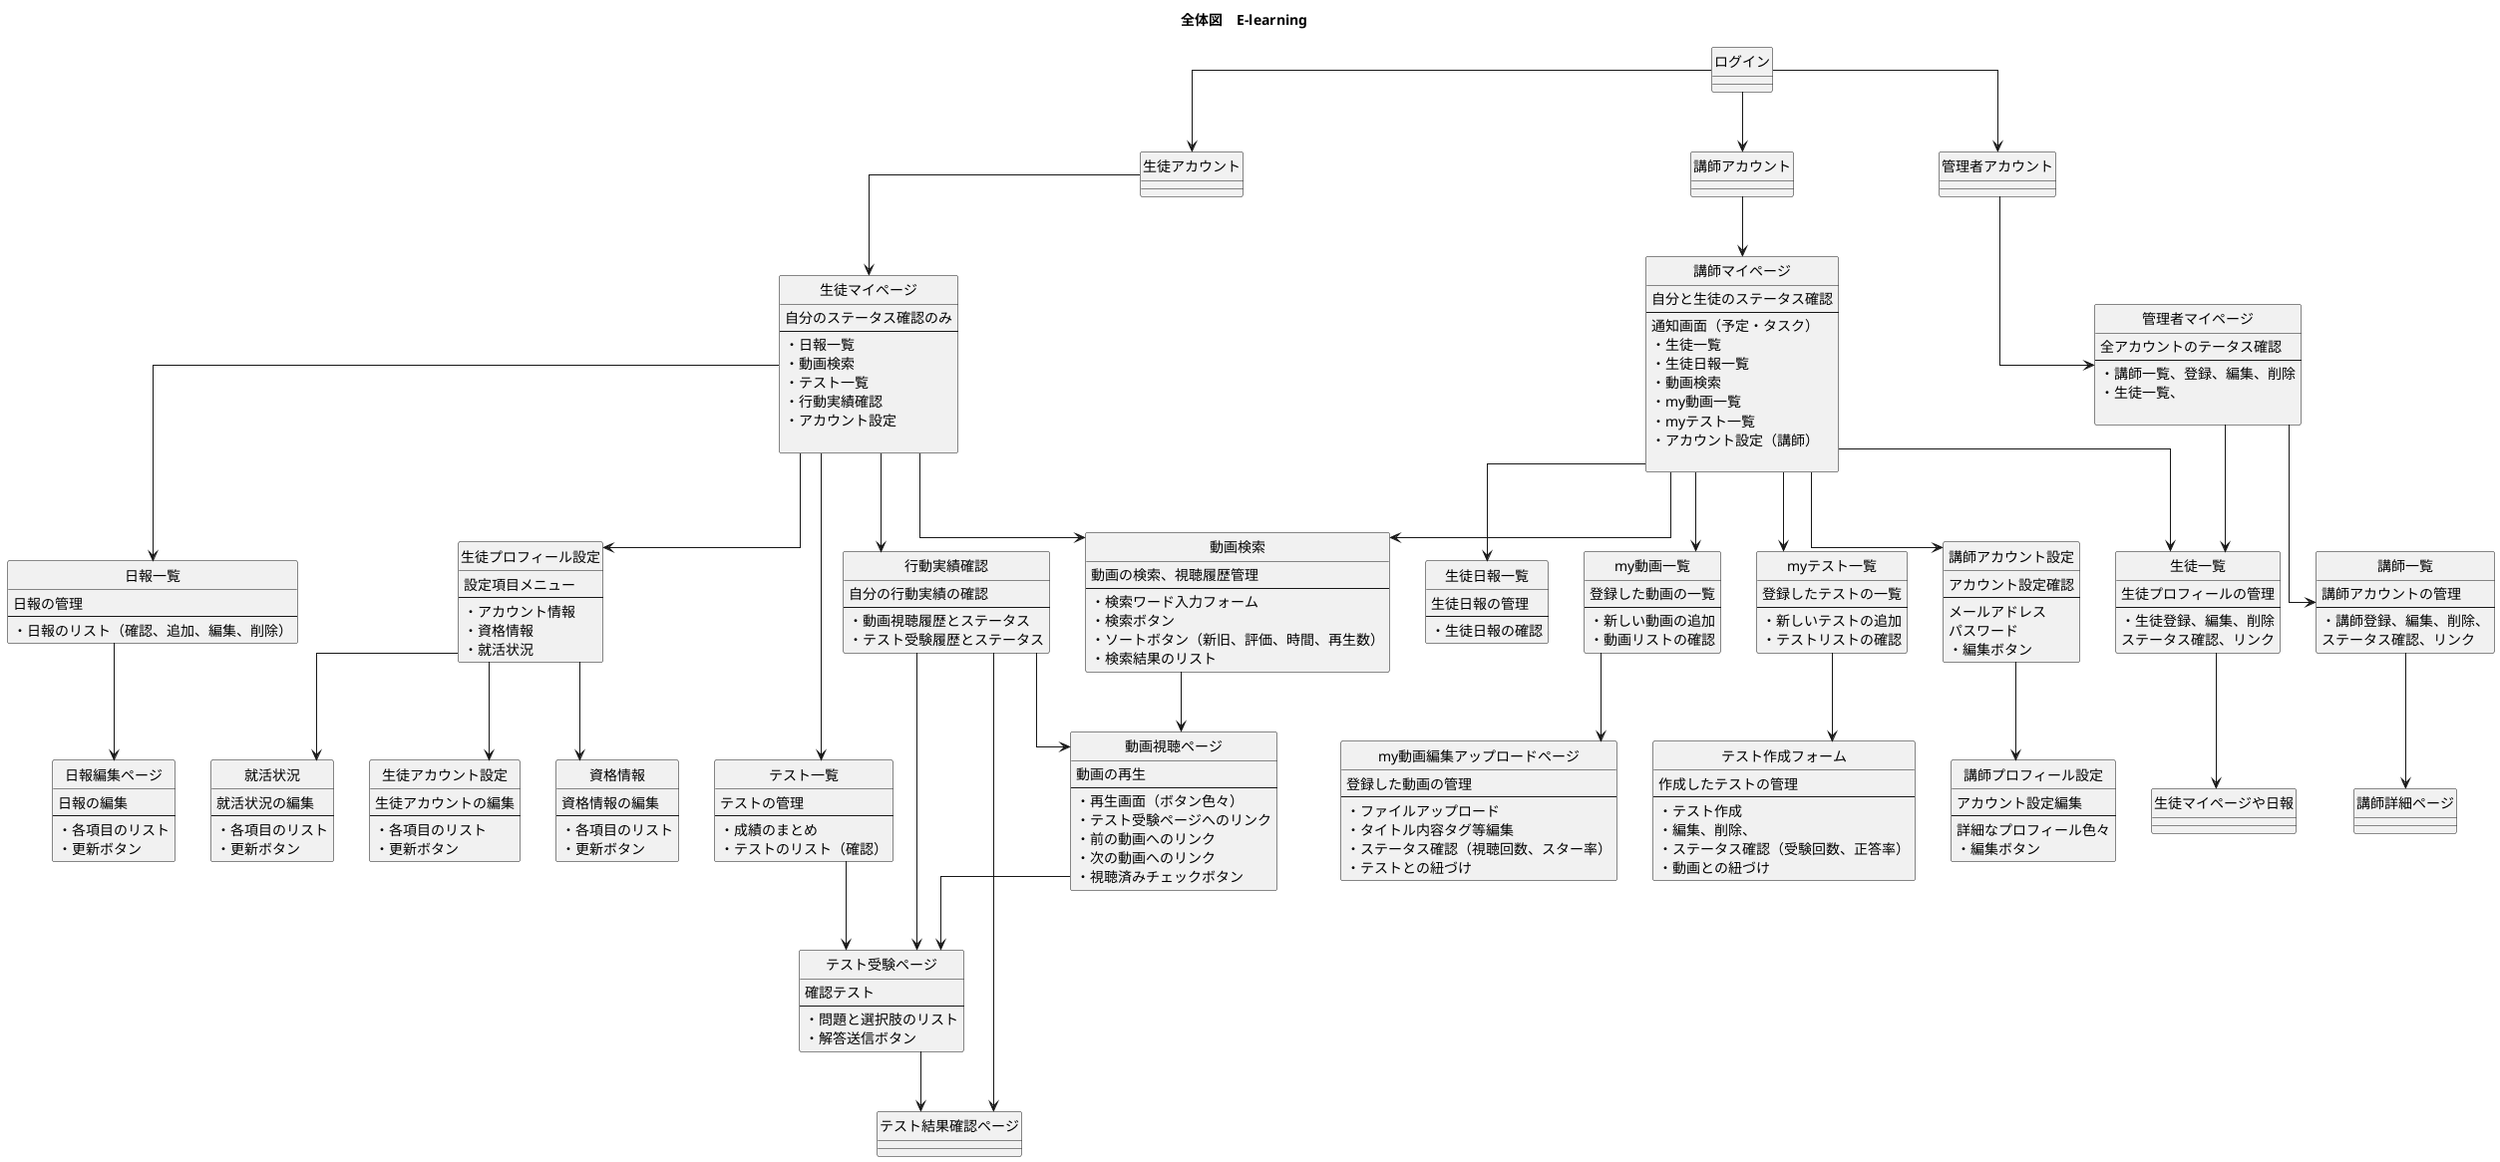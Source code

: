  
@startuml E-learning 画面遷移図
hide circle
skinparam linetype ortho
title 全体図　E-learning
 
'~~~~~~~~~~~~~~~~~~~~~~~~~~~~~~~~~~~~~~~~~~~~~~~~~~~~~~~~~
'~~~~~~~~~~~~~~~~~~~~~~~~~~~~~~~~~~~~~~~~~~~~~~~~~~~~~~~~~
'~~~~~~~~~~~~~~~~~~~~~~~~~~~~~~~~~~~~~~~~~~~~~~~~~~~~~~~~~
'~~~項目の編集は上の方~~矢印、関係性の編集は下の方~~~
'~~~~~~~~~~~~~~~~~~~~~~~~~~~~~~~~~~~~~~~~~~~~~~~~~~~~~~~~~
'~~~~~~~~~~~~~~~~~~~~~~~~~~~~~~~~~~~~~~~~~~~~~~~~~~~~~~~~~
'~~~~~~~~~~~~~~~~~~~~~~~~~~~~~~~~~~~~~~~~~~~~~~~~~~~~~~~~~



' entity "ページの名前" as ページの名前 {
'   役割
'   --
'   ページ内のコンテンツ
'   ・ボタン、リンク
' }
 

 '~~~~~~~~~~~~~~~~~~~~~~~~~~~~~~~~~~~~~~~~~~~~~~~~~~~~~~~~~
'~~~~~~~~~~~~~~~~~~~~~~~~~~~~~~~~~~~~~~~~~~~~~~~~~~~~~~~~
 
'  entity "TOP" as TOP {
'   ランディングページ
'   --
' ・ログイン
' ・新規登録
' }
 
' entity "ログイン" as ログイン {
'   認証
'   --
'   入力フォーム:ID/PASS
'   ・ログインボタン
'   ・新規登録アカウント作成リンク
'   ・パスワード再発行リンク
' }
 
' entity "新規アカウント作成" as 新規登録 {
'   生徒・講師アカウント作成
'   --
'   入力フォーム:色々
'   ・新規登録ボタン
' }
' entity "パスワード再発行" as パスワード再発行 {
'   Emailヘ再発行リンク送信
'   --
'   メールアドレス入力フォーム
'   ・パスワード再発行ボタン
' }


 '~~~~~~~~~~~~~~~~~~~~~~~~~~~~~~~~~~~~~~~~~~~~~~~~~~~~~~~~~
'~~~~~~~~~~~~~~~~~~~~管理者マイページ~~~~~~~~~~~~~~~~~~~~~~~~~~~~~~~~~~~~
 
entity "管理者マイページ" as 管理者マイページ {
  全アカウントのテータス確認
  --
  ・講師一覧、登録、編集、削除
  ・生徒一覧、

}
 
entity "講師一覧" as 講師一覧 {
  講師アカウントの管理
  --
  ・講師登録、編集、削除、
  ステータス確認、リンク
}
  '~~~~~~~~~~~~~~~~~管理者マイページ~~~~~~~~~~~~~~~~~~~~~~~~~~~~~~~~~~~~~~~~~
'~~~~~~~~~~~~~~~~~~~~~~~~~~~~~~~~~~~~~~~~~~~~~~~~~~~~~~~


  '~~~~~~~~~~~~~~~~~~~~~~~~~~~~~~~~~~~~~~~~~~~~~~~~~~~~~~~~~
'~~~~~~~~~~~~~~~~~~生徒・講師共有~~~~~~~~~~~~~~~~~~~~~~~~~~~~~~~~~~~~~
 
 entity "動画検索" as 動画検索 {
  動画の検索、視聴履歴管理
  --
  ・検索ワード入力フォーム
  ・検索ボタン
  ・ソートボタン（新旧、評価、時間、再生数）
  ・検索結果のリスト
}
 
entity "動画視聴ページ" as 動画視聴ページ {
  動画の再生
  --
  ・再生画面（ボタン色々）
  ・テスト受験ページへのリンク
  ・前の動画へのリンク
  ・次の動画へのリンク
  ・視聴済みチェックボタン
}
 
 '~~~~~~~~~~~~~~~~~生徒・講師共有~~~~~~~~~~~~~~~~~~~~~~~~~~~~~~~~~~~~~~~~
'~~~~~~~~~~~~~~~~~~~~~~~~~~~~~~~~~~~~~~~~~~~~~~~~~~~~~~~~


 
 
 '~~~~~~~~~~~~~~~~~~~~~~~~~~~~~~~~~~~~~~~~~~~~~~~~~~~~~~~~~
'~~~~~~~~~~~~~~~~~~講師マイページ~~~~~~~~~~~~~~~~~~~~~~~~~~~~~~~~~~~~~~
 
 
entity "講師マイページ" as 講師マイページ {
  自分と生徒のステータス確認
  --
  通知画面（予定・タスク）
  ・生徒一覧
  ・生徒日報一覧
  ・動画検索
  ・my動画一覧
  ・myテスト一覧
  ・アカウント設定（講師）

}
entity "生徒一覧" as 生徒一覧 {
  生徒プロフィールの管理
  --
  ・生徒登録、編集、削除
  ステータス確認、リンク
}
entity "生徒日報一覧" as 生徒日報一覧 {
  生徒日報の管理
  --
  ・生徒日報の確認
}
 
entity "my動画一覧" as my動画一覧 {
  登録した動画の一覧
  --
  ・新しい動画の追加
  ・動画リストの確認
}
entity "myテスト一覧" as myテスト一覧 {
  登録したテストの一覧
  --
  ・新しいテストの追加
  ・テストリストの確認
}
entity "my動画編集アップロードページ" as my動画編集アップロードページ {
  登録した動画の管理
  --
  ・ファイルアップロード
  ・タイトル内容タグ等編集
  ・ステータス確認（視聴回数、スター率）
  ・テストとの紐づけ
}
entity "テスト作成フォーム" as テスト作成フォーム {
  作成したテストの管理
  --
  ・テスト作成
  ・編集、削除、
  ・ステータス確認（受験回数、正答率）
  ・動画との紐づけ
}
 
entity "講師アカウント設定" as 講師アカウント設定 {
  アカウント設定確認
  --
  メールアドレス
  パスワード
  ・編集ボタン
}
entity "講師プロフィール設定" as 講師プロフィール設定 {
  アカウント設定編集
  --
    詳細なプロフィール色々
  ・編集ボタン
}
 
 
 '~~~~~~~~~~~~~~~~講師マイページ~~~~~~~~~~~~~~~~~~~~~~~~~~~~~~~~~~~~~~~~~
'~~~~~~~~~~~~~~~~~~~~~~~~~~~~~~~~~~~~~~~~~~~~~~~~~~~~~~~~
 

 
 
 '~~~~~~~~~~~~~~~~~~~~~~~~~~~~~~~~~~~~~~~~~~~~~~~~~~~~~~~~~
'~~~~~~~~~~~~~~~~~~~~生徒マイページ~~~~~~~~~~~~~~~~~~~~~~~~~~~~~~~~~~~~
 
entity "生徒マイページ" as 生徒マイページ {
  自分のステータス確認のみ
  --
  ・日報一覧
  ・動画検索
  ・テスト一覧
  ・行動実績確認
  ・アカウント設定

}

entity "行動実績確認" as 行動実績確認 {
  自分の行動実績の確認
  --
    ・動画視聴履歴とステータス
    ・テスト受験履歴とステータス
}
 
entity "日報一覧" as 日報一覧 {
  日報の管理
  --
  ・日報のリスト（確認、追加、編集、削除）
}
entity "テスト一覧" as テスト一覧 {
  テストの管理
  --
  ・成績のまとめ
  ・テストのリスト（確認）
}

entity "テスト受験ページ" as テスト受験ページ {
  確認テスト
  --
  ・問題と選択肢のリスト
  ・解答送信ボタン
}
entity "生徒プロフィール設定" as 生徒プロフィール設定 {
  設定項目メニュー
  --
  ・アカウント情報
  ・資格情報
  ・就活状況
}
 
entity "日報編集ページ" as 日報編集ページ {
  日報の編集
  --
  ・各項目のリスト
  ・更新ボタン
  }
entity "生徒アカウント設定" as 生徒アカウント設定 {
  生徒アカウントの編集
  --
  ・各項目のリスト
  ・更新ボタン
}
entity "資格情報" as 資格情報 {
  資格情報の編集
  --
  ・各項目のリスト
  ・更新ボタン
}
entity "就活状況" as 就活状況 {
  就活状況の編集
  --
  ・各項目のリスト
  ・更新ボタン
}
 
 '~~~~~~~~~~~~~生徒マイページ~~~~~~~~~~~~~~~~~~~~~~~~~~~~~~~~~~~~~~~~~~~~
'~~~~~~~~~~~~~~~~~~~~~~~~~~~~~~~~~~~~~~~~~~~~~~~~~~~~~~~~

'#######################################################
'以下のコードを触ると矢印（関係性）を変更できる。
'たまにエラー出るのでこまめに保存とプレビュー推奨
'文字を選択した状態でCtrl + D で同じ文字列を複数選択可、一気に編集できる。
'#######################################################


'~~~~~~~~~~~~~~~~~~~~~~~~~~~~~~~~~~~~~~~~~~~~~~~~~~~~~~~~
'~~~~~~~~~~~~~~~~~~~生徒・講師共有~~~~~~~~~~~~~~~~~~~~~~~~~~~~~~~~~~~~~~

動画検索-->動画視聴ページ
  動画視聴ページ-->テスト受験ページ


'~~~~~~~~~~~~~~~~~~~生徒・講師共有~~~~~~~~~~~~~~~~~~~~~~~~~~~~~~~~~~~~~
'~~~~~~~~~~~~~~~~~~~~~~~~~~~~~~~~~~~~~~~~~~~~~~~~~~~~~~~~

 '~~~~~~~~~~~~~~~~~~~~~~~~~~~~~~~~~~~~~~~~~~~~~~~~~~~~~~~~~
'~~~~~~~~~~~~~~生徒マイページ~~~~~~~~~~~~~~~~~~~~~~~~~~~~~~~~~~~~~~~~~~

 
生徒マイページ-->日報一覧
  日報一覧-->日報編集ページ
生徒マイページ-->動画検索
生徒マイページ-->テスト一覧
  テスト一覧-->テスト受験ページ
 

生徒マイページ-->行動実績確認
  行動実績確認-->テスト受験ページ
    テスト受験ページ-->テスト結果確認ページ
  行動実績確認-->テスト結果確認ページ
  行動実績確認-->動画視聴ページ
 
生徒マイページ-->生徒プロフィール設定
  生徒プロフィール設定-->生徒アカウント設定
  生徒プロフィール設定-->資格情報
  生徒プロフィール設定-->就活状況

 '~~~~~~~~~~~~~生徒マイページ~~~~~~~~~~~~~~~~~~~~~~~~~~~~~~~~~~~~~~~~~~~~
'~~~~~~~~~~~~~~~~~~~~~~~~~~~~~~~~~~~~~~~~~~~~~~~~~~~~~~~~
 
 '~~~~~~~~~~~~~~~~~~~~~~~~~~~~~~~~~~~~~~~~~~~~~~~~~~~~~~~
'~~~~~~~~~~~~~~~~~~講師マイページ~~~~~~~~~~~~~~~~~~~~~~~~~~~~~~~~~~~~~~
 


講師マイページ-->生徒一覧
  生徒一覧-->生徒マイページや日報
講師マイページ-->生徒日報一覧

講師マイページ-->my動画一覧
  my動画一覧-->my動画編集アップロードページ
 

講師マイページ-->myテスト一覧
  myテスト一覧-->テスト作成フォーム
 
 
講師マイページ-->講師アカウント設定
  講師アカウント設定-->講師プロフィール設定

講師マイページ-->動画検索



'~~~~~~~~~~~~~~~~~~~講師マイページ~~~~~~~~~~~~~~~~~~~~~~~~~~~~~~~~~~~~~
'~~~~~~~~~~~~~~~~~~~~~~~~~~~~~~~~~~~~~~~~~~~~~~~~~~~~~~~~

 '~~~~~~~~~~~~~~~~~~~~~~~~~~~~~~~~~~~~~~~~~~~~~~~~~~~~~~~~~
'~~~~~~~~~~~~~~~~~~~~~~~~~~~~~~~~~~~~~~~~~~~~~~~~~~~~~~~~
'~~~~~~~~~~~~~~~~~~~~~~~~~~~~~~~~~~~~~~~~~~~~~~~~~~~~~~~~~

 
' TOP-->新規登録
'   新規登録-->確認画面
'     確認画面-->完了画面
' TOP-->ログイン
  ' ログイン-->パスワード再発行
  '   パスワード再発行-->確認画面2
  '     確認画面2-->完了画面2

  ログイン-->生徒アカウント
    生徒アカウント-->生徒マイページ
  ログイン-->講師アカウント
    講師アカウント-->講師マイページ

  ログイン-->管理者アカウント
      管理者アカウント-->管理者マイページ
      管理者マイページ-->講師一覧
        講師一覧-->講師詳細ページ
      管理者マイページ-->生徒一覧
 
 
 
 


 
 
 
 
@enduml
 
 

